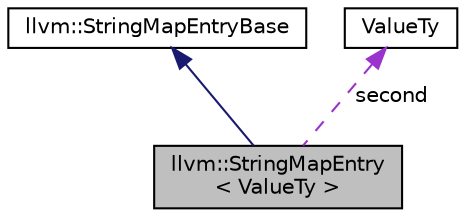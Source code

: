 digraph "llvm::StringMapEntry&lt; ValueTy &gt;"
{
 // LATEX_PDF_SIZE
  bgcolor="transparent";
  edge [fontname="Helvetica",fontsize="10",labelfontname="Helvetica",labelfontsize="10"];
  node [fontname="Helvetica",fontsize="10",shape="box"];
  Node1 [label="llvm::StringMapEntry\l\< ValueTy \>",height=0.2,width=0.4,color="black", fillcolor="grey75", style="filled", fontcolor="black",tooltip="StringMapEntry - This is used to represent one value that is inserted into a StringMap."];
  Node2 -> Node1 [dir="back",color="midnightblue",fontsize="10",style="solid",fontname="Helvetica"];
  Node2 [label="llvm::StringMapEntryBase",height=0.2,width=0.4,color="black",URL="$classllvm_1_1StringMapEntryBase.html",tooltip="StringMapEntryBase - Shared base class of StringMapEntry instances."];
  Node3 -> Node1 [dir="back",color="darkorchid3",fontsize="10",style="dashed",label=" second" ,fontname="Helvetica"];
  Node3 [label="ValueTy",height=0.2,width=0.4,color="black",tooltip=" "];
}
